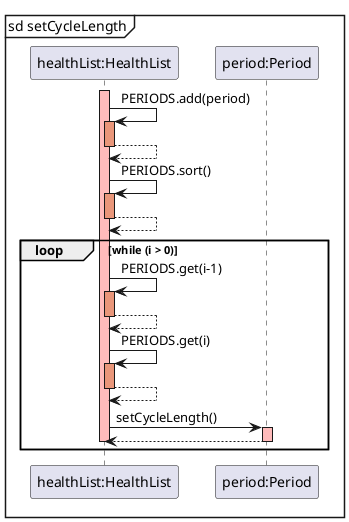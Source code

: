 @startuml

mainframe sd setCycleLength
participant "healthList:HealthList" as HealthList
participant "period:Period" as Period


activate HealthList #FFBBBB
HealthList -> HealthList: PERIODS.add(period)
activate HealthList #DarkSalmon
HealthList --> HealthList:
deactivate HealthList #DarkSalmon

HealthList -> HealthList: PERIODS.sort()
activate HealthList #DarkSalmon
HealthList --> HealthList:
deactivate HealthList #DarkSalmon

loop while (i > 0)

HealthList -> HealthList: PERIODS.get(i-1)
activate HealthList #DarkSalmon
HealthList --> HealthList:
deactivate HealthList #DarkSalmon
HealthList -> HealthList: PERIODS.get(i)
activate HealthList #DarkSalmon
HealthList --> HealthList:
deactivate HealthList #DarkSalmon

HealthList -> Period: setCycleLength()
activate Period #FFBBBB
Period --> HealthList:
deactivate Period #FFBBBB
deactivate HealthList #FFBBBB

end


@enduml